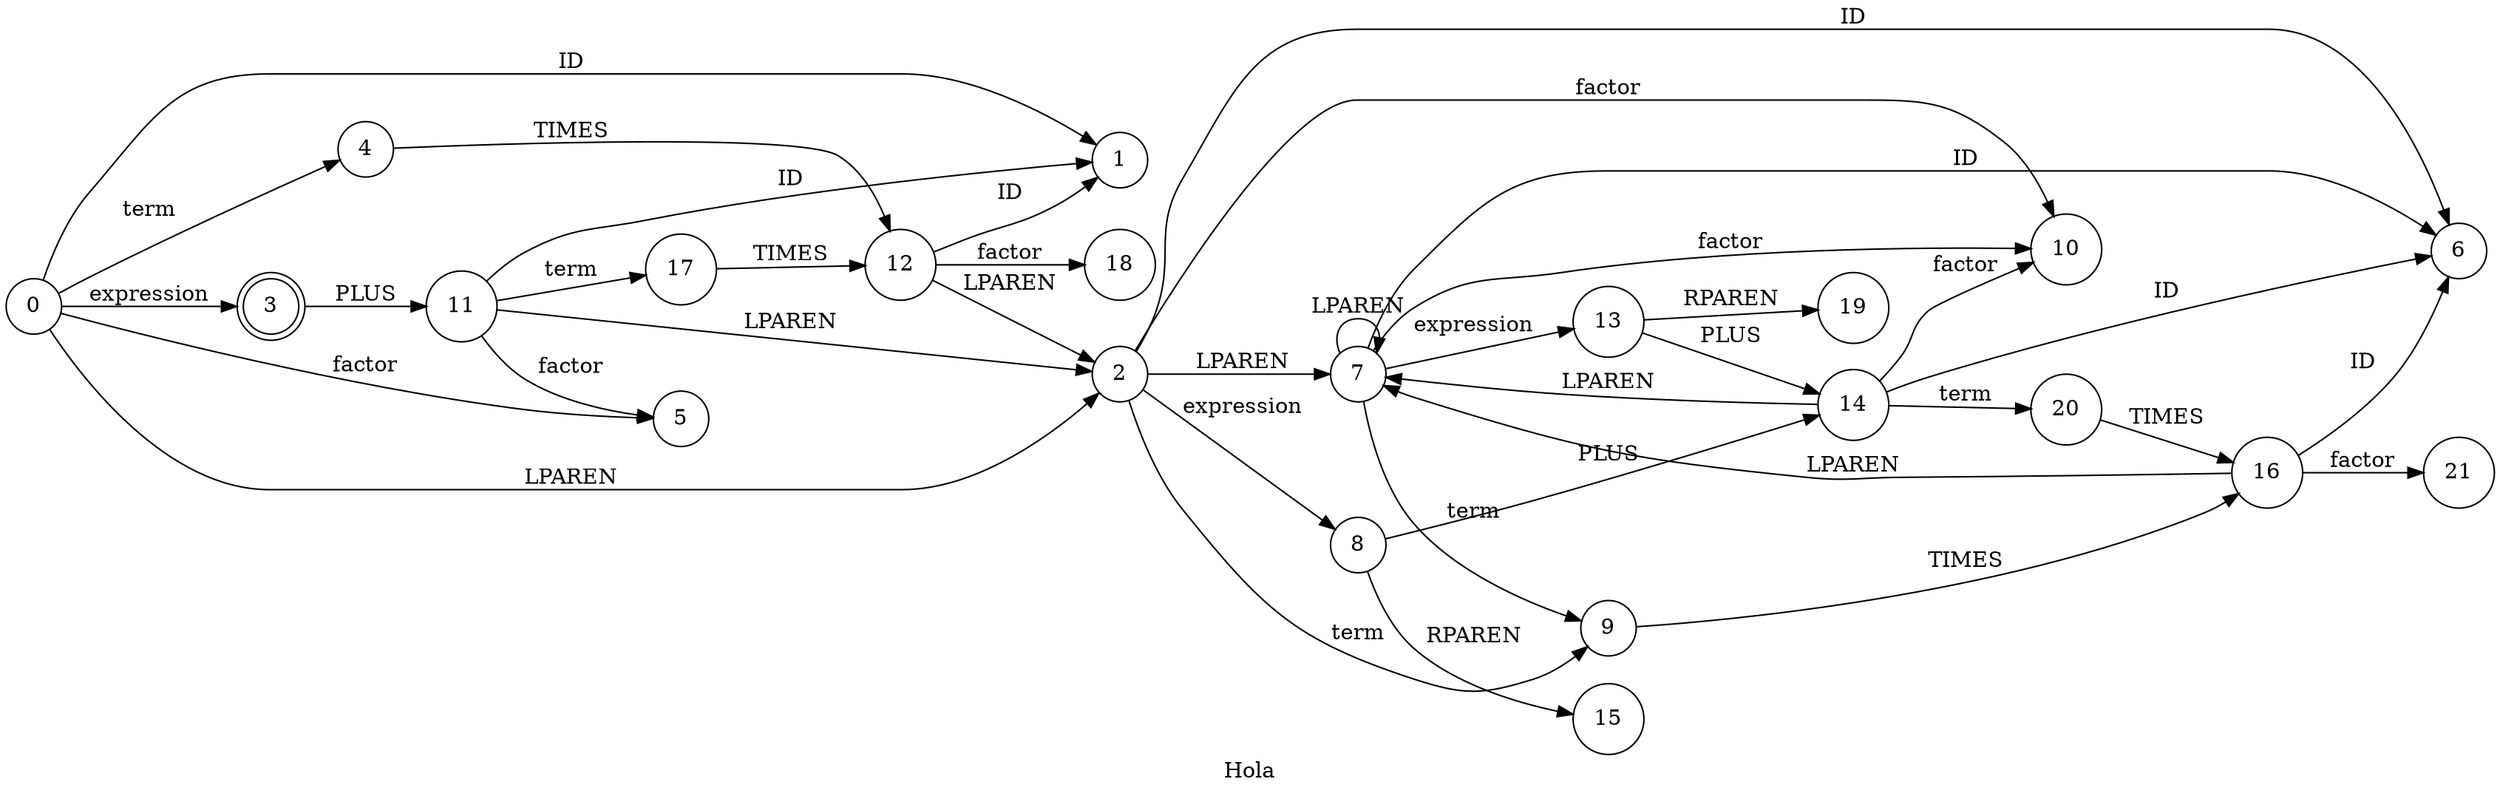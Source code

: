 // LR0
digraph {
	rankdir=LR
	label=Hola
	0 [label=0 shape=circle]
	1 [label=1 shape=circle]
	0 -> 1 [label=ID]
	2 [label=2 shape=circle]
	6 [label=6 shape=circle]
	2 -> 6 [label=ID]
	7 [label=7 shape=circle]
	7 -> 6 [label=ID]
	7 -> 7 [label=LPAREN]
	13 [label=13 shape=circle]
	14 [label=14 shape=circle]
	14 -> 6 [label=ID]
	14 -> 7 [label=LPAREN]
	20 [label=20 shape=circle]
	16 [label=16 shape=circle]
	16 -> 6 [label=ID]
	16 -> 7 [label=LPAREN]
	21 [label=21 shape=circle]
	16 -> 21 [label=factor]
	20 -> 16 [label=TIMES]
	14 -> 20 [label=term]
	10 [label=10 shape=circle]
	14 -> 10 [label=factor]
	13 -> 14 [label=PLUS]
	19 [label=19 shape=circle]
	13 -> 19 [label=RPAREN]
	7 -> 13 [label=expression]
	9 [label=9 shape=circle]
	9 -> 16 [label=TIMES]
	7 -> 9 [label=term]
	7 -> 10 [label=factor]
	2 -> 7 [label=LPAREN]
	8 [label=8 shape=circle]
	8 -> 14 [label=PLUS]
	15 [label=15 shape=circle]
	8 -> 15 [label=RPAREN]
	2 -> 8 [label=expression]
	2 -> 9 [label=term]
	2 -> 10 [label=factor]
	0 -> 2 [label=LPAREN]
	3 [label=3 shape=doublecircle]
	11 [label=11 shape=circle]
	11 -> 1 [label=ID]
	11 -> 2 [label=LPAREN]
	17 [label=17 shape=circle]
	12 [label=12 shape=circle]
	12 -> 1 [label=ID]
	12 -> 2 [label=LPAREN]
	18 [label=18 shape=circle]
	12 -> 18 [label=factor]
	17 -> 12 [label=TIMES]
	11 -> 17 [label=term]
	5 [label=5 shape=circle]
	11 -> 5 [label=factor]
	3 -> 11 [label=PLUS]
	0 -> 3 [label=expression]
	4 [label=4 shape=circle]
	4 -> 12 [label=TIMES]
	0 -> 4 [label=term]
	0 -> 5 [label=factor]
}
